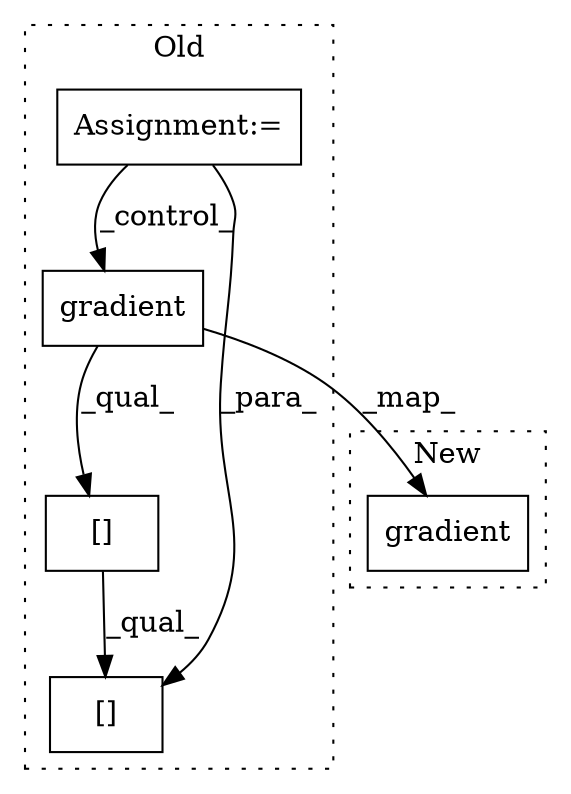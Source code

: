 digraph G {
subgraph cluster0 {
1 [label="gradient" a="32" s="3168,3183" l="9,1" shape="box"];
3 [label="Assignment:=" a="7" s="2855,2961" l="61,2" shape="box"];
4 [label="[]" a="2" s="3159,3192" l="26,1" shape="box"];
5 [label="[]" a="2" s="3159,3198" l="35,1" shape="box"];
label = "Old";
style="dotted";
}
subgraph cluster1 {
2 [label="gradient" a="32" s="2624,2639" l="9,1" shape="box"];
label = "New";
style="dotted";
}
1 -> 4 [label="_qual_"];
1 -> 2 [label="_map_"];
3 -> 5 [label="_para_"];
3 -> 1 [label="_control_"];
4 -> 5 [label="_qual_"];
}